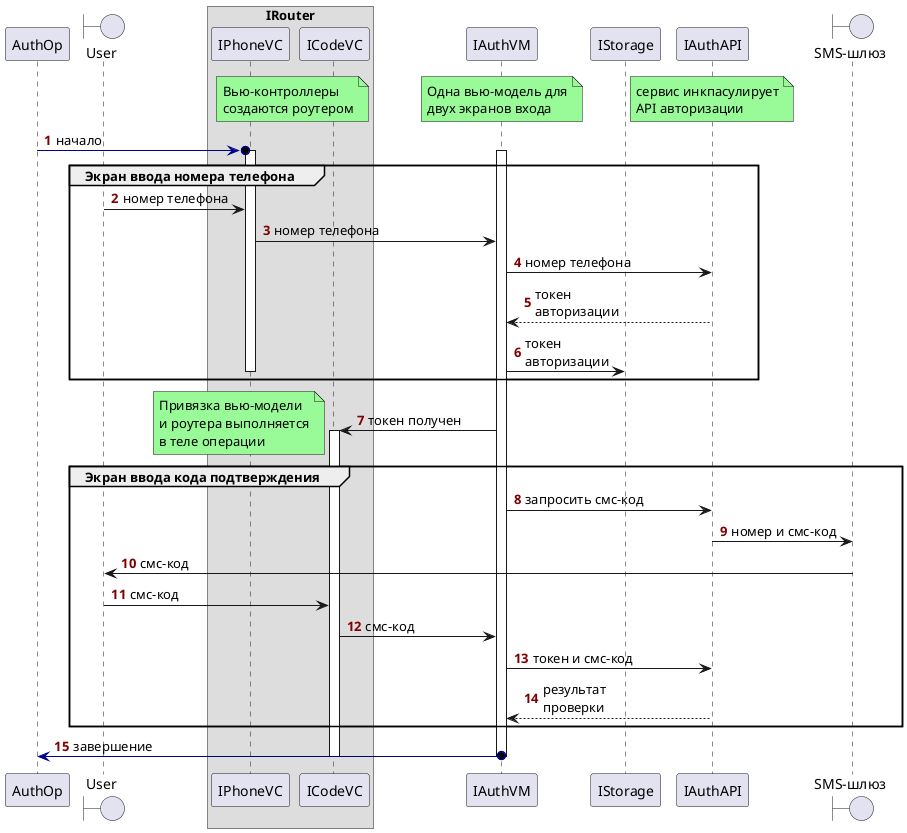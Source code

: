 @startuml auth_op
skinparam maxMessageSize 120
autonumber "<font color=Maroon><b>"

participant "AuthOp" as authOp order 10
boundary "User" as user order 20
box "IRouter"
participant "IPhoneVС" as phoneVС order 30
participant "ICodeVС" as codeVC order 40
end box
participant "IAuthVM" as authVM order 50
participant "IStorage" as storage order 60
participant "IAuthAPI" as authApi order 70
boundary "SMS-шлюз" as smsGate order 80

note over phoneVС, codeVC #PaleGreen: Вью-контроллеры\nсоздаются роутером
/ note over authVM #PaleGreen: Одна вью-модель для\nдвух экранов входа
/ note over authApi #PaleGreen: сервис инкпасулирует\nAPI авторизации

authOp-[#DarkBlue]>o phoneVС: начало
activate authVM
activate phoneVС
group Экран ввода номера телефона
user -> phoneVС: номер телефона
phoneVС -> authVM: номер телефона
authVM -> authApi: номер телефона
authVM <--- authApi: токен авторизации
authVM -> storage: токен авторизации
deactivate phoneVС
end
authVM -> codeVC: токен получен
note left #PaleGreen: Привязка вью-модели\nи роутера выполняется\nв теле операции
group Экран ввода кода подтверждения
activate codeVC
authVM -> authApi: запросить смс-код
authApi -> smsGate: номер и смс-код
smsGate -> user: смс-код
user -> codeVC: смс-код
codeVC -> authVM: смс-код
authVM -> authApi: токен и смс-код
authVM <--- authApi: результат проверки
end
authOp<[#DarkBlue]-o authVM: завершение
deactivate authVM
deactivate codeVC

@enduml
